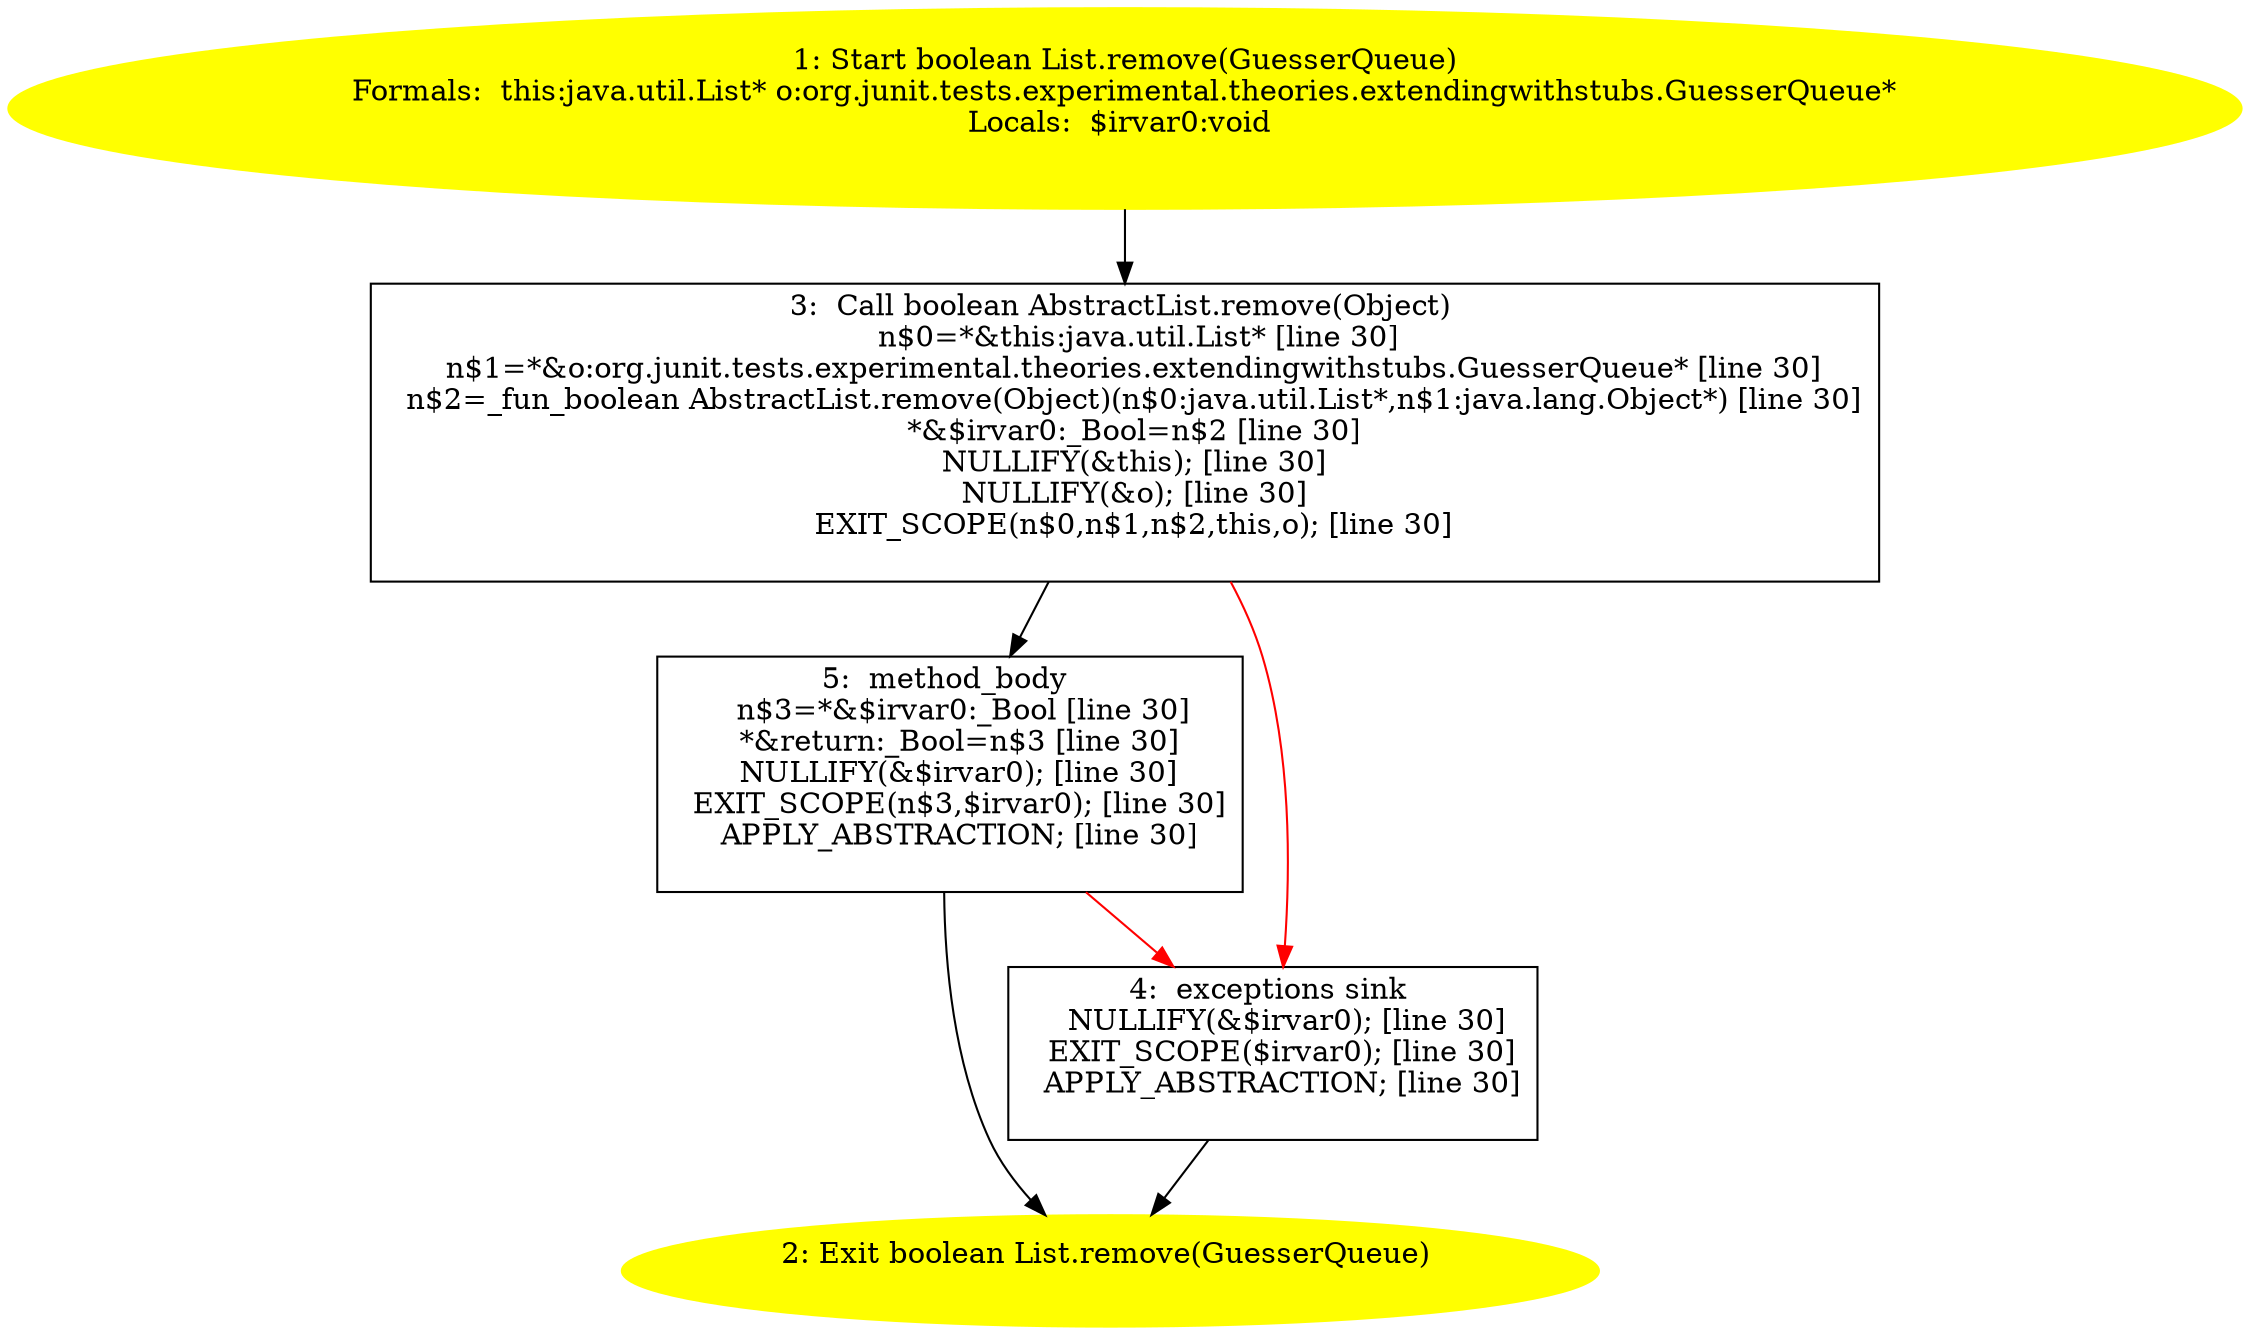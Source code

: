 /* @generated */
digraph cfg {
"java.util.List.remove(org.junit.tests.experimental.theories.extendingwithstubs.GuesserQueue):boolean.c6c415deace6f119e38376c8ed709e13_1" [label="1: Start boolean List.remove(GuesserQueue)\nFormals:  this:java.util.List* o:org.junit.tests.experimental.theories.extendingwithstubs.GuesserQueue*\nLocals:  $irvar0:void \n  " color=yellow style=filled]
	

	 "java.util.List.remove(org.junit.tests.experimental.theories.extendingwithstubs.GuesserQueue):boolean.c6c415deace6f119e38376c8ed709e13_1" -> "java.util.List.remove(org.junit.tests.experimental.theories.extendingwithstubs.GuesserQueue):boolean.c6c415deace6f119e38376c8ed709e13_3" ;
"java.util.List.remove(org.junit.tests.experimental.theories.extendingwithstubs.GuesserQueue):boolean.c6c415deace6f119e38376c8ed709e13_2" [label="2: Exit boolean List.remove(GuesserQueue) \n  " color=yellow style=filled]
	

"java.util.List.remove(org.junit.tests.experimental.theories.extendingwithstubs.GuesserQueue):boolean.c6c415deace6f119e38376c8ed709e13_3" [label="3:  Call boolean AbstractList.remove(Object) \n   n$0=*&this:java.util.List* [line 30]\n  n$1=*&o:org.junit.tests.experimental.theories.extendingwithstubs.GuesserQueue* [line 30]\n  n$2=_fun_boolean AbstractList.remove(Object)(n$0:java.util.List*,n$1:java.lang.Object*) [line 30]\n  *&$irvar0:_Bool=n$2 [line 30]\n  NULLIFY(&this); [line 30]\n  NULLIFY(&o); [line 30]\n  EXIT_SCOPE(n$0,n$1,n$2,this,o); [line 30]\n " shape="box"]
	

	 "java.util.List.remove(org.junit.tests.experimental.theories.extendingwithstubs.GuesserQueue):boolean.c6c415deace6f119e38376c8ed709e13_3" -> "java.util.List.remove(org.junit.tests.experimental.theories.extendingwithstubs.GuesserQueue):boolean.c6c415deace6f119e38376c8ed709e13_5" ;
	 "java.util.List.remove(org.junit.tests.experimental.theories.extendingwithstubs.GuesserQueue):boolean.c6c415deace6f119e38376c8ed709e13_3" -> "java.util.List.remove(org.junit.tests.experimental.theories.extendingwithstubs.GuesserQueue):boolean.c6c415deace6f119e38376c8ed709e13_4" [color="red" ];
"java.util.List.remove(org.junit.tests.experimental.theories.extendingwithstubs.GuesserQueue):boolean.c6c415deace6f119e38376c8ed709e13_4" [label="4:  exceptions sink \n   NULLIFY(&$irvar0); [line 30]\n  EXIT_SCOPE($irvar0); [line 30]\n  APPLY_ABSTRACTION; [line 30]\n " shape="box"]
	

	 "java.util.List.remove(org.junit.tests.experimental.theories.extendingwithstubs.GuesserQueue):boolean.c6c415deace6f119e38376c8ed709e13_4" -> "java.util.List.remove(org.junit.tests.experimental.theories.extendingwithstubs.GuesserQueue):boolean.c6c415deace6f119e38376c8ed709e13_2" ;
"java.util.List.remove(org.junit.tests.experimental.theories.extendingwithstubs.GuesserQueue):boolean.c6c415deace6f119e38376c8ed709e13_5" [label="5:  method_body \n   n$3=*&$irvar0:_Bool [line 30]\n  *&return:_Bool=n$3 [line 30]\n  NULLIFY(&$irvar0); [line 30]\n  EXIT_SCOPE(n$3,$irvar0); [line 30]\n  APPLY_ABSTRACTION; [line 30]\n " shape="box"]
	

	 "java.util.List.remove(org.junit.tests.experimental.theories.extendingwithstubs.GuesserQueue):boolean.c6c415deace6f119e38376c8ed709e13_5" -> "java.util.List.remove(org.junit.tests.experimental.theories.extendingwithstubs.GuesserQueue):boolean.c6c415deace6f119e38376c8ed709e13_2" ;
	 "java.util.List.remove(org.junit.tests.experimental.theories.extendingwithstubs.GuesserQueue):boolean.c6c415deace6f119e38376c8ed709e13_5" -> "java.util.List.remove(org.junit.tests.experimental.theories.extendingwithstubs.GuesserQueue):boolean.c6c415deace6f119e38376c8ed709e13_4" [color="red" ];
}
